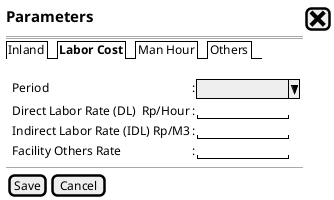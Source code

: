 @startsalt
{
<size:15><b>Parameters|[<size:25><&x>]|*
==
{/ Inland |<b>Labor Cost | Man Hour | Others}*
  
  .
    {
    .|Period                           |:|^           ^|*
    .|Direct Labor Rate (DL)  Rp/Hour  |:|"           "|*
    .|Indirect Labor Rate (IDL) Rp/M3  |:|"           "|*
    .|Facility Others Rate             |:|"           "|*
  }
  --
  {
    [Save]|[Cancel]
  }






}
@endsalt